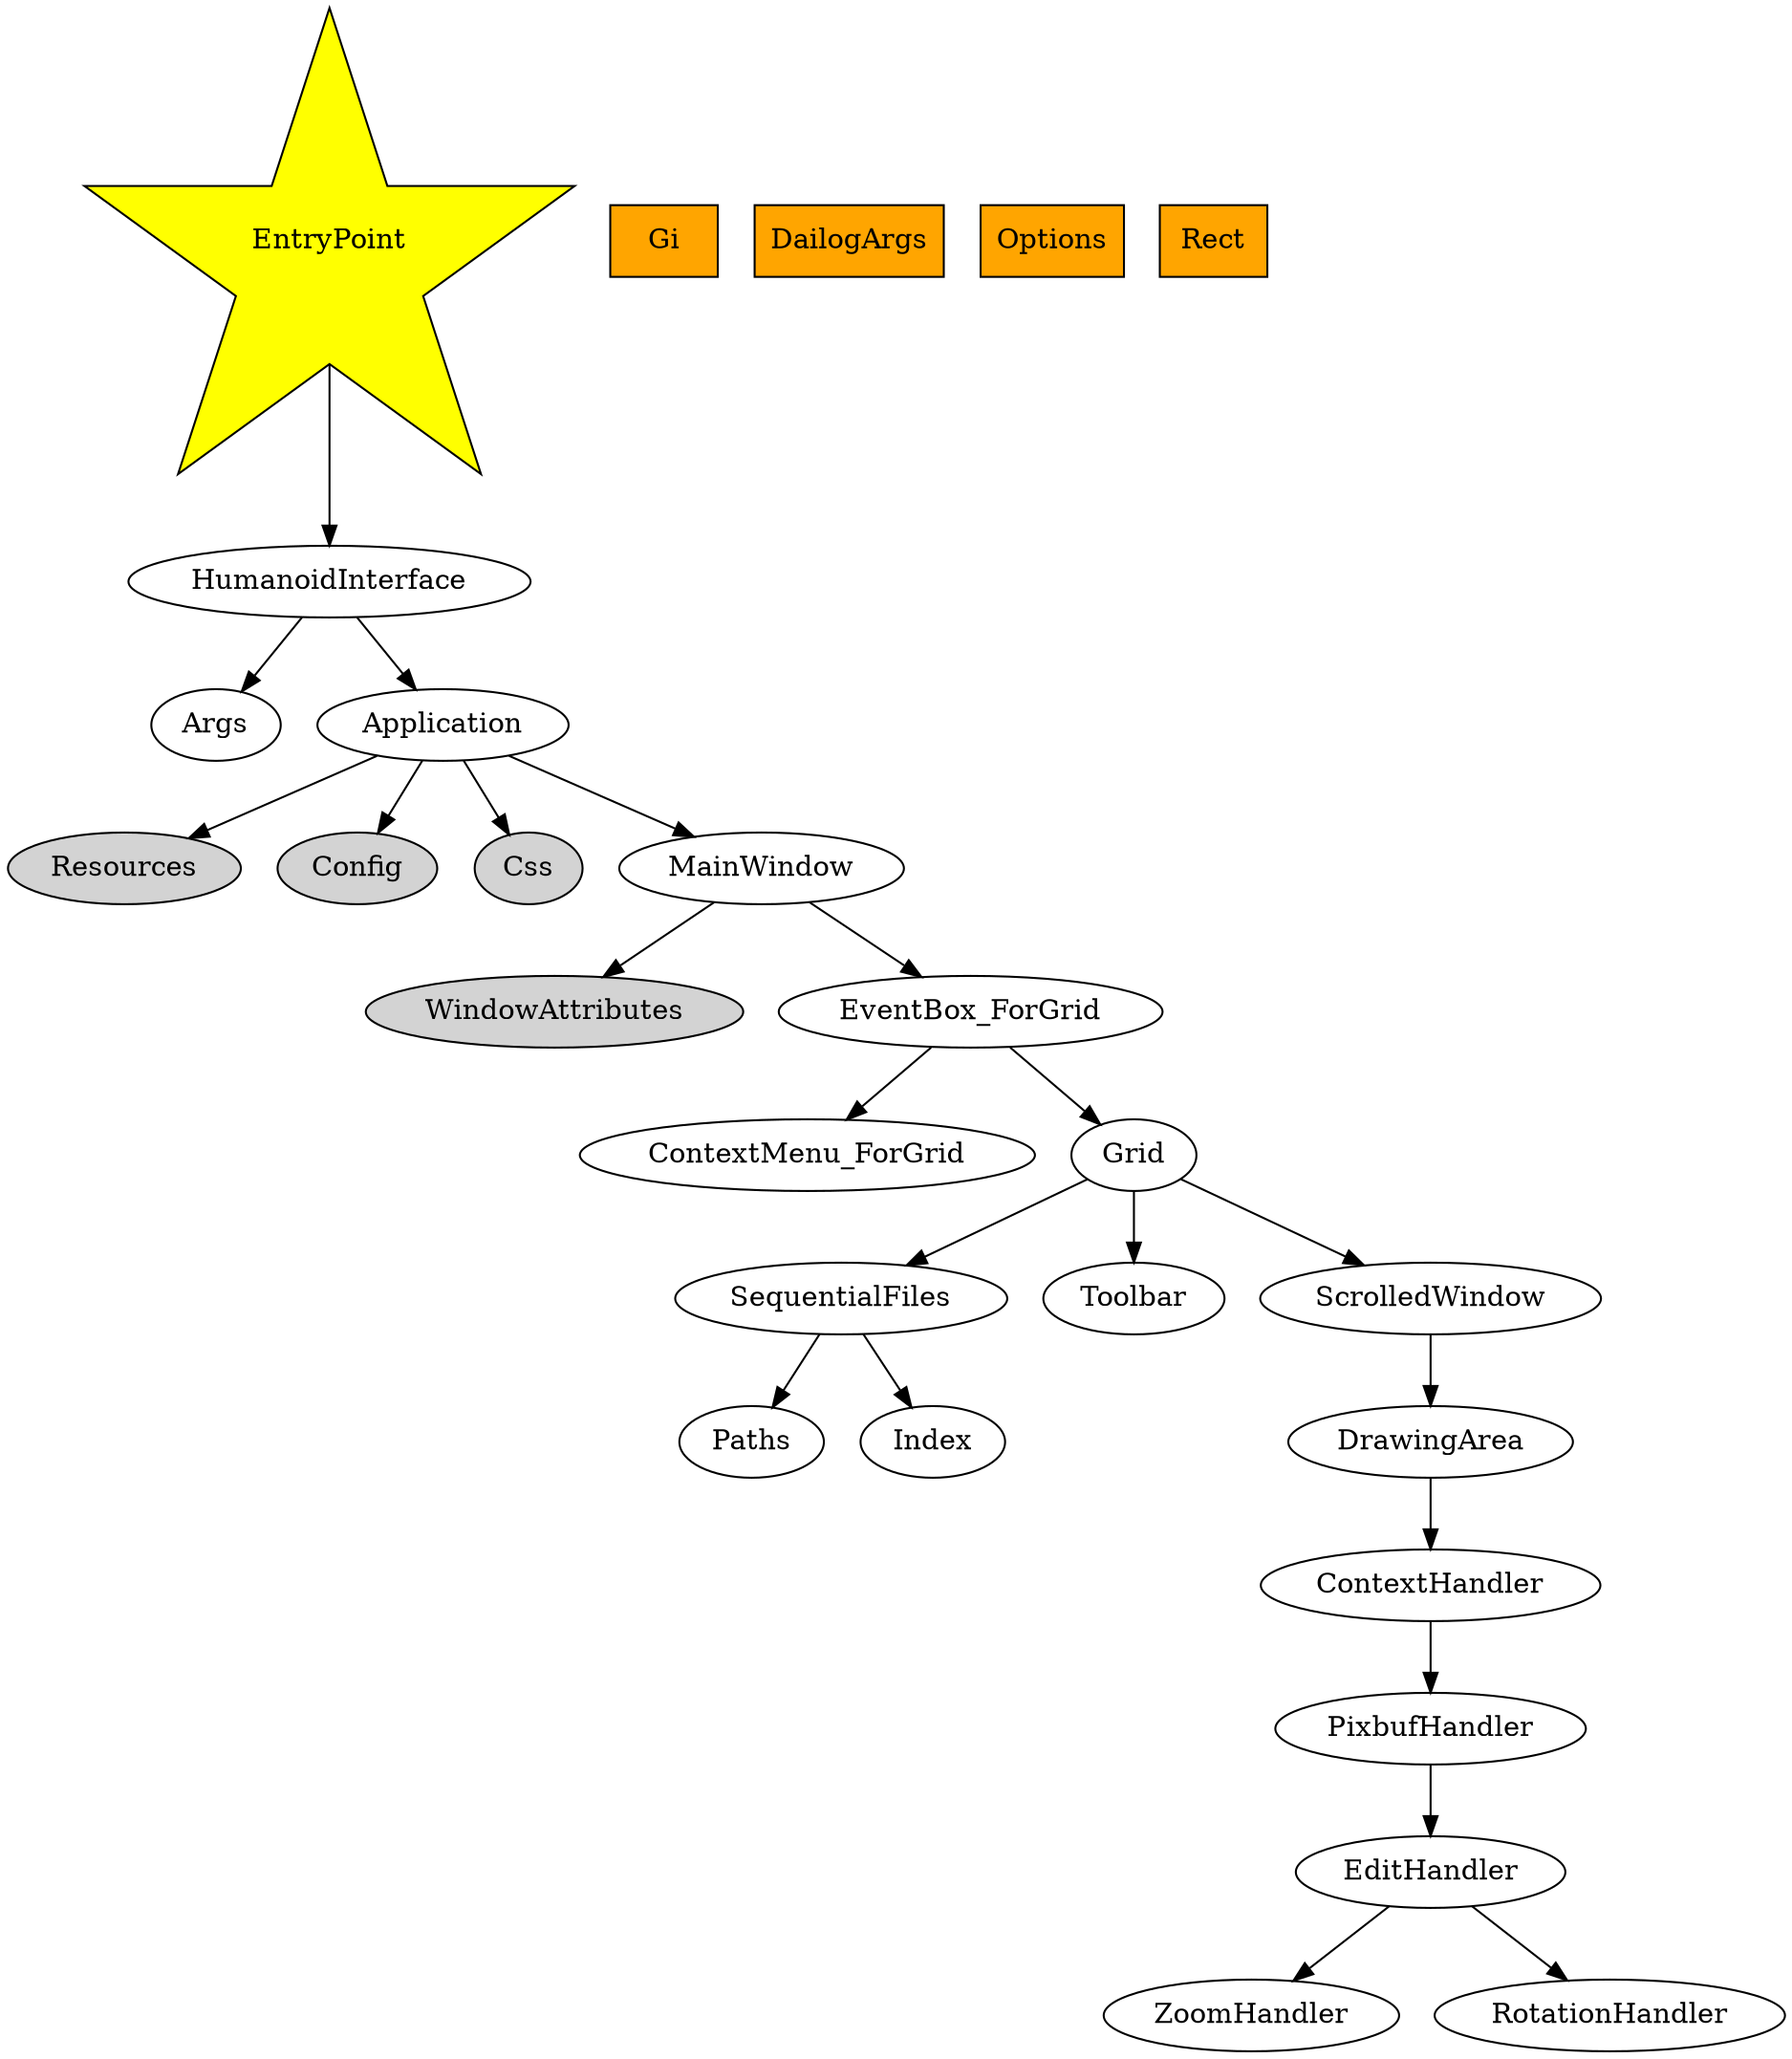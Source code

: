 digraph {

    EntryPoint [
        shape = "star"
        fillcolor ="Yellow"
        style = "filled"
    ]

    Gi, DailogArgs, Options, Rect [
        shape = "box"
        fillcolor = "Orange"
        style = "filled"
    ]

    WindowAttributes, Resources, Config, Css [
        fillcolor = "LightGray"
        style = "filled"
    ]

    EntryPoint -> HumanoidInterface

    HumanoidInterface -> Args
    HumanoidInterface -> Application

    Application -> MainWindow
    Application -> Resources
    Application -> Config
    Application -> Css
    
    MainWindow -> WindowAttributes
    MainWindow -> EventBox_ForGrid

    EventBox_ForGrid -> ContextMenu_ForGrid
    EventBox_ForGrid -> Grid

    Grid -> SequentialFiles
    Grid -> Toolbar
    Grid -> ScrolledWindow
    
    SequentialFiles -> Paths
    SequentialFiles -> Index
    
    ScrolledWindow -> DrawingArea
    
    DrawingArea -> ContextHandler
    
    ContextHandler -> PixbufHandler
    
    PixbufHandler -> EditHandler
    
    EditHandler -> ZoomHandler
    EditHandler -> RotationHandler
    
}